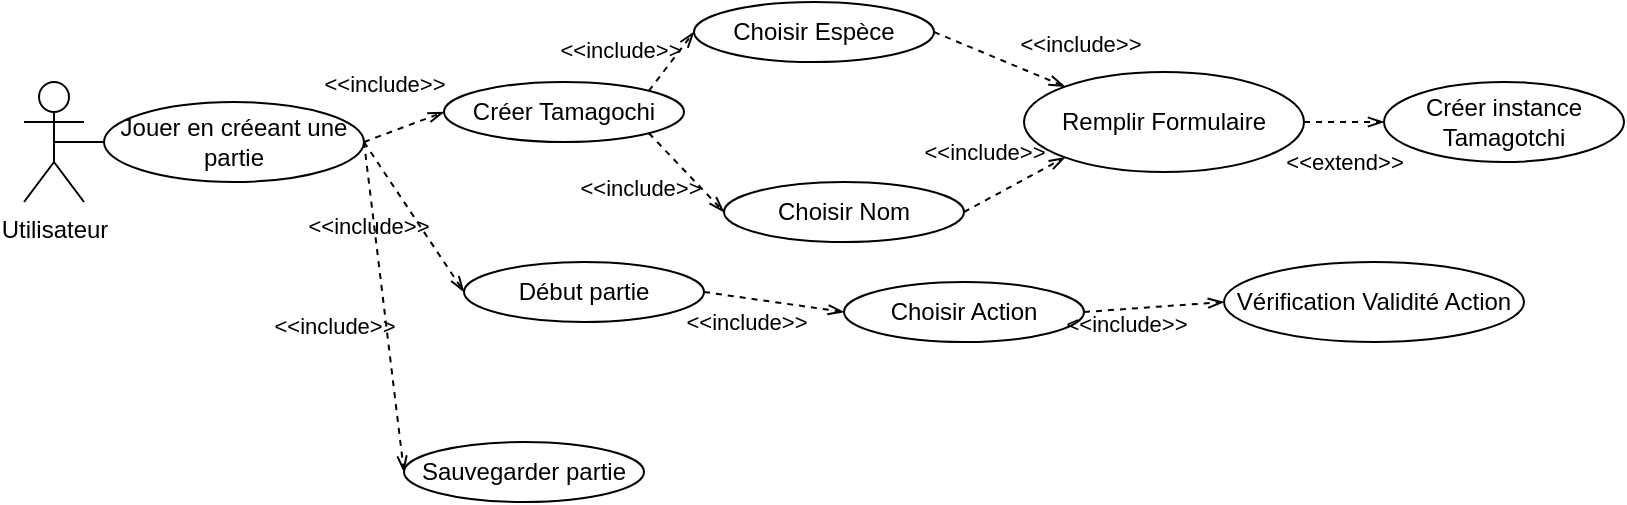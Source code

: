 <mxfile>
    <diagram id="hf7tUSSGctodM-PZdDx_" name="Page-1">
        <mxGraphModel dx="848" dy="606" grid="1" gridSize="10" guides="1" tooltips="1" connect="1" arrows="1" fold="1" page="1" pageScale="1" pageWidth="850" pageHeight="1100" math="0" shadow="0">
            <root>
                <mxCell id="0"/>
                <mxCell id="1" parent="0"/>
                <mxCell id="pM8h4kd1RZJodPii1csn-1" value="Utilisateur" style="shape=umlActor;verticalLabelPosition=bottom;verticalAlign=top;html=1;outlineConnect=0;" parent="1" vertex="1">
                    <mxGeometry x="30" y="120" width="30" height="60" as="geometry"/>
                </mxCell>
                <mxCell id="pM8h4kd1RZJodPii1csn-5" value="Créer Tamagochi" style="ellipse;whiteSpace=wrap;html=1;" parent="1" vertex="1">
                    <mxGeometry x="240" y="120" width="120" height="30" as="geometry"/>
                </mxCell>
                <mxCell id="pM8h4kd1RZJodPii1csn-6" value="Choisir Espèce" style="ellipse;whiteSpace=wrap;html=1;" parent="1" vertex="1">
                    <mxGeometry x="365" y="80" width="120" height="30" as="geometry"/>
                </mxCell>
                <mxCell id="pM8h4kd1RZJodPii1csn-15" value="" style="endArrow=none;html=1;exitX=0;exitY=0.5;exitDx=0;exitDy=0;entryX=0.5;entryY=0.5;entryDx=0;entryDy=0;entryPerimeter=0;" parent="1" source="8" target="pM8h4kd1RZJodPii1csn-1" edge="1">
                    <mxGeometry width="50" height="50" relative="1" as="geometry">
                        <mxPoint x="570" y="130" as="sourcePoint"/>
                        <mxPoint x="470" y="180" as="targetPoint"/>
                    </mxGeometry>
                </mxCell>
                <mxCell id="pM8h4kd1RZJodPii1csn-26" value="Créer instance Tamagotchi" style="ellipse;whiteSpace=wrap;html=1;" parent="1" vertex="1">
                    <mxGeometry x="710" y="120" width="120" height="40" as="geometry"/>
                </mxCell>
                <mxCell id="pM8h4kd1RZJodPii1csn-27" value="Remplir Formulaire" style="ellipse;whiteSpace=wrap;html=1;" parent="1" vertex="1">
                    <mxGeometry x="530" y="115" width="140" height="50" as="geometry"/>
                </mxCell>
                <mxCell id="pM8h4kd1RZJodPii1csn-33" value="" style="endArrow=openThin;html=1;dashed=1;endFill=0;exitX=1;exitY=0.5;exitDx=0;exitDy=0;entryX=0;entryY=0.5;entryDx=0;entryDy=0;" parent="1" source="pM8h4kd1RZJodPii1csn-27" target="pM8h4kd1RZJodPii1csn-26" edge="1">
                    <mxGeometry width="50" height="50" relative="1" as="geometry">
                        <mxPoint x="765.46" y="295" as="sourcePoint"/>
                        <mxPoint x="645.46" y="220" as="targetPoint"/>
                    </mxGeometry>
                </mxCell>
                <mxCell id="pM8h4kd1RZJodPii1csn-34" value="&amp;lt;&amp;lt;extend&amp;gt;&amp;gt;" style="edgeLabel;html=1;align=center;verticalAlign=middle;resizable=0;points=[];labelBackgroundColor=none;" parent="pM8h4kd1RZJodPii1csn-33" vertex="1" connectable="0">
                    <mxGeometry x="0.131" y="-2" relative="1" as="geometry">
                        <mxPoint x="-3" y="18" as="offset"/>
                    </mxGeometry>
                </mxCell>
                <mxCell id="pM8h4kd1RZJodPii1csn-35" value="" style="endArrow=openThin;html=1;entryX=0;entryY=0.5;entryDx=0;entryDy=0;dashed=1;endFill=0;exitX=1;exitY=0;exitDx=0;exitDy=0;" parent="1" source="pM8h4kd1RZJodPii1csn-5" target="pM8h4kd1RZJodPii1csn-6" edge="1">
                    <mxGeometry width="50" height="50" relative="1" as="geometry">
                        <mxPoint x="260" y="100" as="sourcePoint"/>
                        <mxPoint x="535.46" y="210" as="targetPoint"/>
                    </mxGeometry>
                </mxCell>
                <mxCell id="pM8h4kd1RZJodPii1csn-36" value="&amp;lt;&amp;lt;include&amp;gt;&amp;gt;" style="edgeLabel;html=1;align=center;verticalAlign=middle;resizable=0;points=[];labelBackgroundColor=none;" parent="pM8h4kd1RZJodPii1csn-35" vertex="1" connectable="0">
                    <mxGeometry x="0.131" y="-2" relative="1" as="geometry">
                        <mxPoint x="-29" y="-5" as="offset"/>
                    </mxGeometry>
                </mxCell>
                <mxCell id="pM8h4kd1RZJodPii1csn-38" value="Choisir Nom" style="ellipse;whiteSpace=wrap;html=1;" parent="1" vertex="1">
                    <mxGeometry x="380" y="170" width="120" height="30" as="geometry"/>
                </mxCell>
                <mxCell id="pM8h4kd1RZJodPii1csn-39" value="" style="endArrow=openThin;html=1;exitX=1;exitY=1;exitDx=0;exitDy=0;entryX=0;entryY=0.5;entryDx=0;entryDy=0;dashed=1;endFill=0;" parent="1" source="pM8h4kd1RZJodPii1csn-5" target="pM8h4kd1RZJodPii1csn-38" edge="1">
                    <mxGeometry width="50" height="50" relative="1" as="geometry">
                        <mxPoint x="325.46" y="140" as="sourcePoint"/>
                        <mxPoint x="490.46" y="205" as="targetPoint"/>
                    </mxGeometry>
                </mxCell>
                <mxCell id="pM8h4kd1RZJodPii1csn-40" value="&amp;lt;&amp;lt;include&amp;gt;&amp;gt;" style="edgeLabel;html=1;align=center;verticalAlign=middle;resizable=0;points=[];labelBackgroundColor=none;" parent="pM8h4kd1RZJodPii1csn-39" vertex="1" connectable="0">
                    <mxGeometry x="0.131" y="-2" relative="1" as="geometry">
                        <mxPoint x="-25" y="3" as="offset"/>
                    </mxGeometry>
                </mxCell>
                <mxCell id="2" value="" style="endArrow=openThin;html=1;exitX=1;exitY=0.5;exitDx=0;exitDy=0;entryX=0;entryY=0;entryDx=0;entryDy=0;dashed=1;endFill=0;" parent="1" source="pM8h4kd1RZJodPii1csn-6" target="pM8h4kd1RZJodPii1csn-27" edge="1">
                    <mxGeometry width="50" height="50" relative="1" as="geometry">
                        <mxPoint x="575.46" y="105" as="sourcePoint"/>
                        <mxPoint x="655.46" y="90" as="targetPoint"/>
                    </mxGeometry>
                </mxCell>
                <mxCell id="3" value="&amp;lt;&amp;lt;include&amp;gt;&amp;gt;" style="edgeLabel;html=1;align=center;verticalAlign=middle;resizable=0;points=[];labelBackgroundColor=none;" parent="2" vertex="1" connectable="0">
                    <mxGeometry x="0.131" y="-2" relative="1" as="geometry">
                        <mxPoint x="37" y="-11" as="offset"/>
                    </mxGeometry>
                </mxCell>
                <mxCell id="4" value="" style="endArrow=openThin;html=1;exitX=1;exitY=0.5;exitDx=0;exitDy=0;dashed=1;endFill=0;entryX=0;entryY=1;entryDx=0;entryDy=0;" parent="1" source="pM8h4kd1RZJodPii1csn-38" target="pM8h4kd1RZJodPii1csn-27" edge="1">
                    <mxGeometry width="50" height="50" relative="1" as="geometry">
                        <mxPoint x="565.46" y="135" as="sourcePoint"/>
                        <mxPoint x="565.46" y="230" as="targetPoint"/>
                    </mxGeometry>
                </mxCell>
                <mxCell id="5" value="&amp;lt;&amp;lt;include&amp;gt;&amp;gt;" style="edgeLabel;html=1;align=center;verticalAlign=middle;resizable=0;points=[];labelBackgroundColor=none;" parent="4" vertex="1" connectable="0">
                    <mxGeometry x="0.131" y="-2" relative="1" as="geometry">
                        <mxPoint x="-20" y="-17" as="offset"/>
                    </mxGeometry>
                </mxCell>
                <mxCell id="6" value="" style="endArrow=openThin;html=1;exitX=1;exitY=0.5;exitDx=0;exitDy=0;entryX=0;entryY=0.5;entryDx=0;entryDy=0;dashed=1;endFill=0;startArrow=none;" parent="1" source="8" target="pM8h4kd1RZJodPii1csn-5" edge="1">
                    <mxGeometry width="50" height="50" relative="1" as="geometry">
                        <mxPoint x="199.999" y="177.776" as="sourcePoint"/>
                        <mxPoint x="217.37" y="222.22" as="targetPoint"/>
                    </mxGeometry>
                </mxCell>
                <mxCell id="7" value="&amp;lt;&amp;lt;include&amp;gt;&amp;gt;" style="edgeLabel;html=1;align=center;verticalAlign=middle;resizable=0;points=[];labelBackgroundColor=none;" parent="6" vertex="1" connectable="0">
                    <mxGeometry x="0.131" y="-2" relative="1" as="geometry">
                        <mxPoint x="-13" y="-23" as="offset"/>
                    </mxGeometry>
                </mxCell>
                <mxCell id="8" value="Jouer en créeant une partie" style="ellipse;whiteSpace=wrap;html=1;" parent="1" vertex="1">
                    <mxGeometry x="70" y="130" width="130" height="40" as="geometry"/>
                </mxCell>
                <mxCell id="11" value="Début partie" style="ellipse;whiteSpace=wrap;html=1;" parent="1" vertex="1">
                    <mxGeometry x="250" y="210" width="120" height="30" as="geometry"/>
                </mxCell>
                <mxCell id="12" value="" style="endArrow=openThin;html=1;exitX=1;exitY=0.5;exitDx=0;exitDy=0;entryX=0;entryY=0.5;entryDx=0;entryDy=0;dashed=1;endFill=0;startArrow=none;" parent="1" source="8" target="11" edge="1">
                    <mxGeometry width="50" height="50" relative="1" as="geometry">
                        <mxPoint x="210" y="160" as="sourcePoint"/>
                        <mxPoint x="250" y="145" as="targetPoint"/>
                    </mxGeometry>
                </mxCell>
                <mxCell id="13" value="&amp;lt;&amp;lt;include&amp;gt;&amp;gt;" style="edgeLabel;html=1;align=center;verticalAlign=middle;resizable=0;points=[];labelBackgroundColor=none;" parent="12" vertex="1" connectable="0">
                    <mxGeometry x="0.131" y="-2" relative="1" as="geometry">
                        <mxPoint x="-25" y="-2" as="offset"/>
                    </mxGeometry>
                </mxCell>
                <mxCell id="16" value="" style="endArrow=openThin;html=1;exitX=1;exitY=0.5;exitDx=0;exitDy=0;entryX=0;entryY=0.5;entryDx=0;entryDy=0;dashed=1;endFill=0;startArrow=none;" parent="1" source="11" target="18" edge="1">
                    <mxGeometry width="50" height="50" relative="1" as="geometry">
                        <mxPoint x="365" y="240" as="sourcePoint"/>
                        <mxPoint x="415" y="315" as="targetPoint"/>
                    </mxGeometry>
                </mxCell>
                <mxCell id="17" value="&amp;lt;&amp;lt;include&amp;gt;&amp;gt;" style="edgeLabel;html=1;align=center;verticalAlign=middle;resizable=0;points=[];labelBackgroundColor=none;" parent="16" vertex="1" connectable="0">
                    <mxGeometry x="0.131" y="-2" relative="1" as="geometry">
                        <mxPoint x="-19" y="7" as="offset"/>
                    </mxGeometry>
                </mxCell>
                <mxCell id="18" value="Choisir Action" style="ellipse;whiteSpace=wrap;html=1;" parent="1" vertex="1">
                    <mxGeometry x="440" y="220" width="120" height="30" as="geometry"/>
                </mxCell>
                <mxCell id="19" value="Vérification Validité Action" style="ellipse;whiteSpace=wrap;html=1;" parent="1" vertex="1">
                    <mxGeometry x="630" y="210" width="150" height="40" as="geometry"/>
                </mxCell>
                <mxCell id="20" value="" style="endArrow=openThin;html=1;entryX=0;entryY=0.5;entryDx=0;entryDy=0;dashed=1;endFill=0;startArrow=none;exitX=1;exitY=0.5;exitDx=0;exitDy=0;" parent="1" source="18" target="19" edge="1">
                    <mxGeometry width="50" height="50" relative="1" as="geometry">
                        <mxPoint x="580" y="210" as="sourcePoint"/>
                        <mxPoint x="450" y="245" as="targetPoint"/>
                    </mxGeometry>
                </mxCell>
                <mxCell id="21" value="&amp;lt;&amp;lt;include&amp;gt;&amp;gt;" style="edgeLabel;html=1;align=center;verticalAlign=middle;resizable=0;points=[];labelBackgroundColor=none;" parent="20" vertex="1" connectable="0">
                    <mxGeometry x="0.131" y="-2" relative="1" as="geometry">
                        <mxPoint x="-19" y="7" as="offset"/>
                    </mxGeometry>
                </mxCell>
                <mxCell id="22" value="Sauvegarder partie" style="ellipse;whiteSpace=wrap;html=1;" parent="1" vertex="1">
                    <mxGeometry x="220" y="300" width="120" height="30" as="geometry"/>
                </mxCell>
                <mxCell id="23" value="" style="endArrow=openThin;html=1;exitX=1;exitY=0.5;exitDx=0;exitDy=0;entryX=0;entryY=0.5;entryDx=0;entryDy=0;dashed=1;endFill=0;startArrow=none;" parent="1" source="8" target="22" edge="1">
                    <mxGeometry width="50" height="50" relative="1" as="geometry">
                        <mxPoint x="210" y="160" as="sourcePoint"/>
                        <mxPoint x="260" y="235" as="targetPoint"/>
                    </mxGeometry>
                </mxCell>
                <mxCell id="24" value="&amp;lt;&amp;lt;include&amp;gt;&amp;gt;" style="edgeLabel;html=1;align=center;verticalAlign=middle;resizable=0;points=[];labelBackgroundColor=none;" parent="23" vertex="1" connectable="0">
                    <mxGeometry x="0.131" y="-2" relative="1" as="geometry">
                        <mxPoint x="-25" y="-2" as="offset"/>
                    </mxGeometry>
                </mxCell>
            </root>
        </mxGraphModel>
    </diagram>
</mxfile>